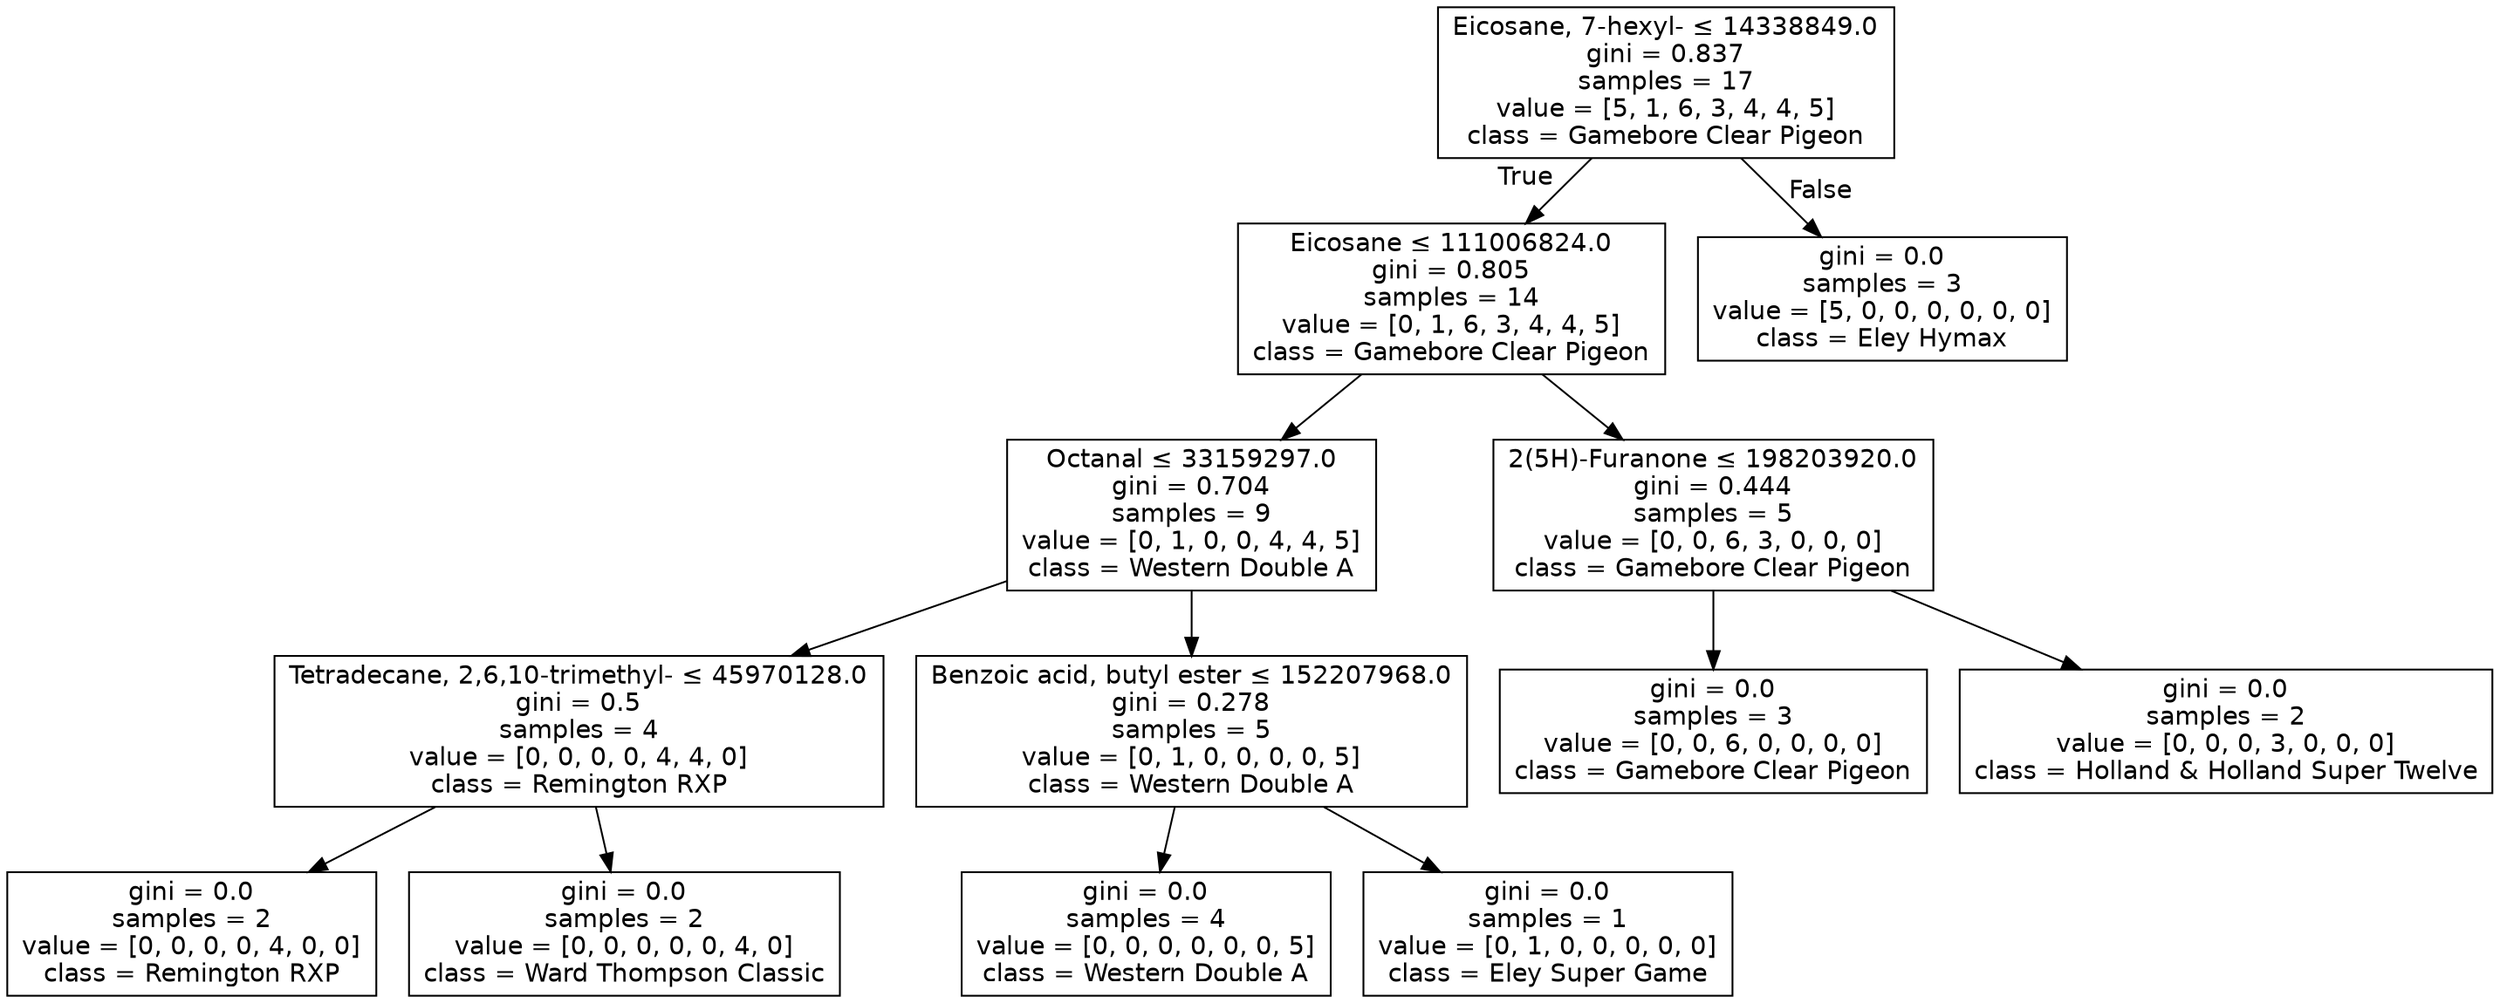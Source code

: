 digraph Tree {
node [shape=box, fontname="helvetica"] ;
edge [fontname="helvetica"] ;
0 [label=<Eicosane, 7-hexyl- &le; 14338849.0<br/>gini = 0.837<br/>samples = 17<br/>value = [5, 1, 6, 3, 4, 4, 5]<br/>class = Gamebore Clear Pigeon>] ;
1 [label=<Eicosane &le; 111006824.0<br/>gini = 0.805<br/>samples = 14<br/>value = [0, 1, 6, 3, 4, 4, 5]<br/>class = Gamebore Clear Pigeon>] ;
0 -> 1 [labeldistance=2.5, labelangle=45, headlabel="True"] ;
2 [label=<Octanal &le; 33159297.0<br/>gini = 0.704<br/>samples = 9<br/>value = [0, 1, 0, 0, 4, 4, 5]<br/>class = Western Double A>] ;
1 -> 2 ;
3 [label=<Tetradecane, 2,6,10-trimethyl- &le; 45970128.0<br/>gini = 0.5<br/>samples = 4<br/>value = [0, 0, 0, 0, 4, 4, 0]<br/>class = Remington RXP>] ;
2 -> 3 ;
4 [label=<gini = 0.0<br/>samples = 2<br/>value = [0, 0, 0, 0, 4, 0, 0]<br/>class = Remington RXP>] ;
3 -> 4 ;
5 [label=<gini = 0.0<br/>samples = 2<br/>value = [0, 0, 0, 0, 0, 4, 0]<br/>class = Ward Thompson Classic>] ;
3 -> 5 ;
6 [label=<Benzoic acid, butyl ester &le; 152207968.0<br/>gini = 0.278<br/>samples = 5<br/>value = [0, 1, 0, 0, 0, 0, 5]<br/>class = Western Double A>] ;
2 -> 6 ;
7 [label=<gini = 0.0<br/>samples = 4<br/>value = [0, 0, 0, 0, 0, 0, 5]<br/>class = Western Double A>] ;
6 -> 7 ;
8 [label=<gini = 0.0<br/>samples = 1<br/>value = [0, 1, 0, 0, 0, 0, 0]<br/>class = Eley Super Game>] ;
6 -> 8 ;
9 [label=<2(5H)-Furanone &le; 198203920.0<br/>gini = 0.444<br/>samples = 5<br/>value = [0, 0, 6, 3, 0, 0, 0]<br/>class = Gamebore Clear Pigeon>] ;
1 -> 9 ;
10 [label=<gini = 0.0<br/>samples = 3<br/>value = [0, 0, 6, 0, 0, 0, 0]<br/>class = Gamebore Clear Pigeon>] ;
9 -> 10 ;
11 [label=<gini = 0.0<br/>samples = 2<br/>value = [0, 0, 0, 3, 0, 0, 0]<br/>class = Holland &amp; Holland Super Twelve>] ;
9 -> 11 ;
12 [label=<gini = 0.0<br/>samples = 3<br/>value = [5, 0, 0, 0, 0, 0, 0]<br/>class = Eley Hymax>] ;
0 -> 12 [labeldistance=2.5, labelangle=-45, headlabel="False"] ;
}
